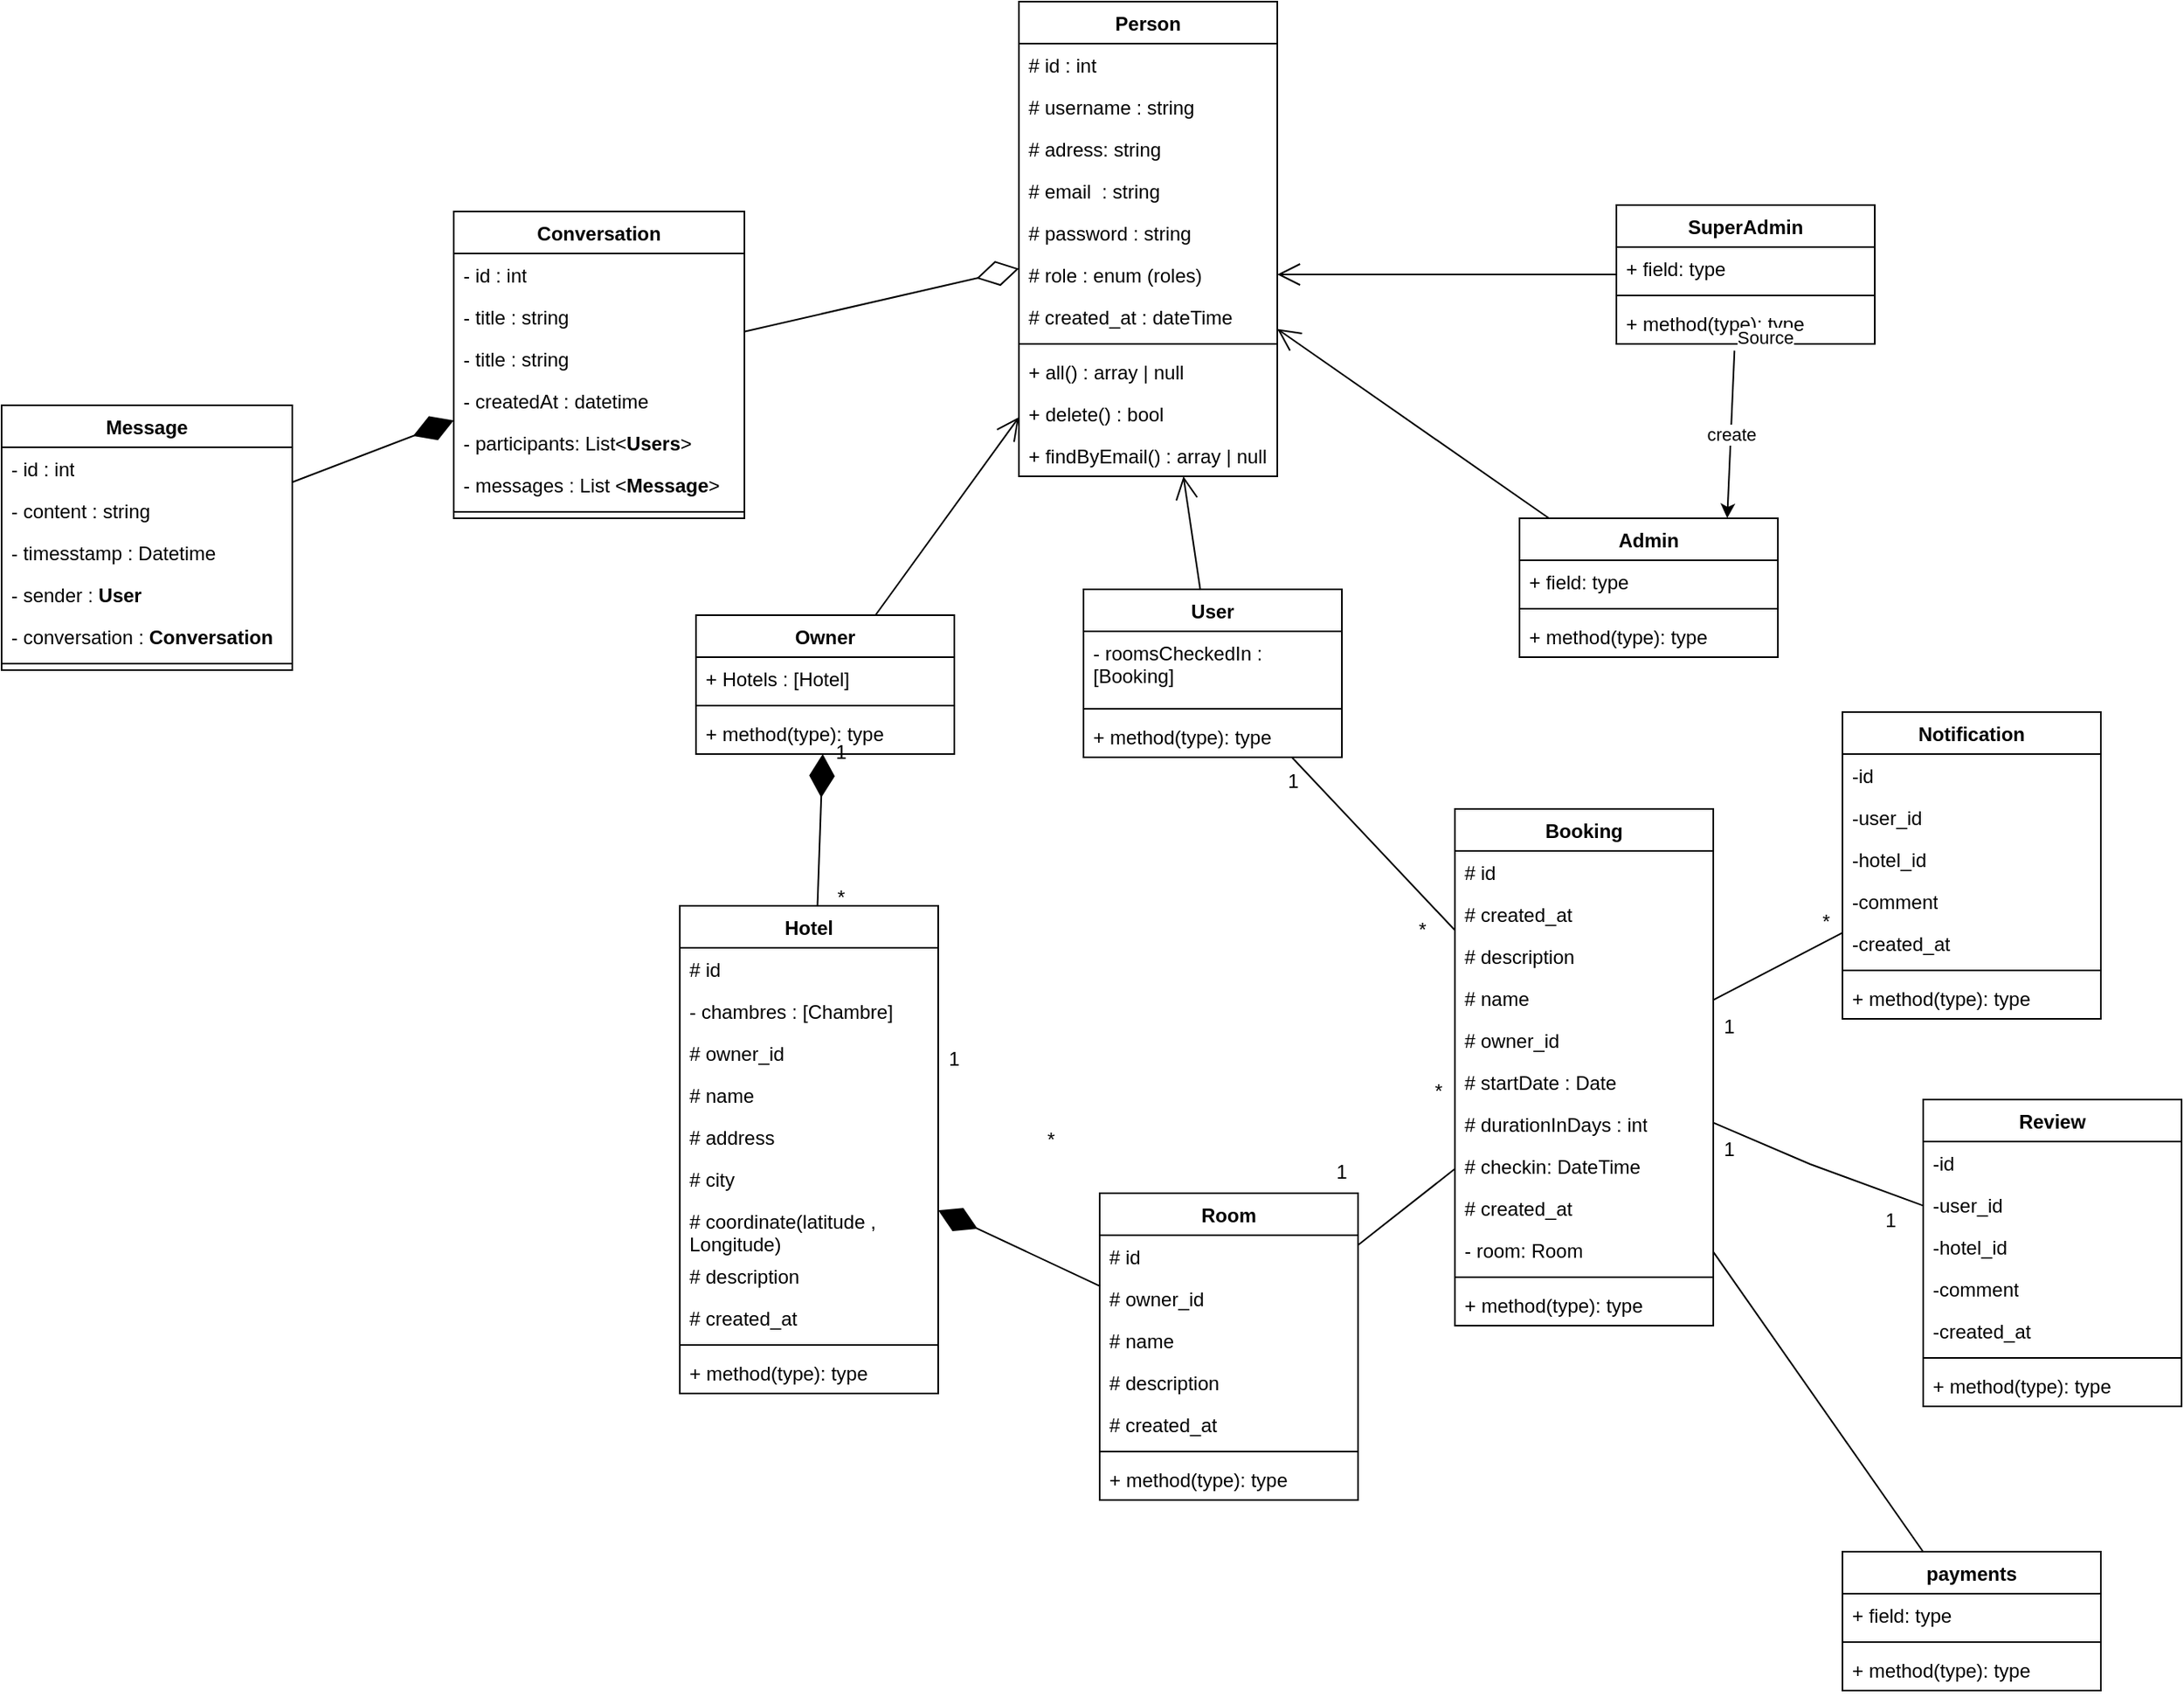 <mxfile version="26.0.14">
  <diagram name="Page-1" id="gl1ikZT-KIizGYTJ9AhV">
    <mxGraphModel dx="3569" dy="2014" grid="1" gridSize="10" guides="1" tooltips="1" connect="1" arrows="1" fold="1" page="1" pageScale="1" pageWidth="1100" pageHeight="850" math="0" shadow="0">
      <root>
        <mxCell id="0" />
        <mxCell id="1" parent="0" />
        <mxCell id="w4wLEy0SdP69c0IsTwgg-1" value="Hotel" style="swimlane;fontStyle=1;align=center;verticalAlign=top;childLayout=stackLayout;horizontal=1;startSize=26;horizontalStack=0;resizeParent=1;resizeParentMax=0;resizeLast=0;collapsible=1;marginBottom=0;whiteSpace=wrap;html=1;" parent="1" vertex="1">
          <mxGeometry x="160" y="120" width="160" height="302" as="geometry" />
        </mxCell>
        <mxCell id="FNUAw2JsjpDNP8y17gfx-34" value="# id&lt;div&gt;&lt;br&gt;&lt;/div&gt;" style="text;strokeColor=none;fillColor=none;align=left;verticalAlign=top;spacingLeft=4;spacingRight=4;overflow=hidden;rotatable=0;points=[[0,0.5],[1,0.5]];portConstraint=eastwest;whiteSpace=wrap;html=1;" parent="w4wLEy0SdP69c0IsTwgg-1" vertex="1">
          <mxGeometry y="26" width="160" height="26" as="geometry" />
        </mxCell>
        <mxCell id="FNUAw2JsjpDNP8y17gfx-62" value="&lt;div&gt;- chambres : [Chambre]&lt;/div&gt;" style="text;strokeColor=none;fillColor=none;align=left;verticalAlign=top;spacingLeft=4;spacingRight=4;overflow=hidden;rotatable=0;points=[[0,0.5],[1,0.5]];portConstraint=eastwest;whiteSpace=wrap;html=1;" parent="w4wLEy0SdP69c0IsTwgg-1" vertex="1">
          <mxGeometry y="52" width="160" height="26" as="geometry" />
        </mxCell>
        <mxCell id="FNUAw2JsjpDNP8y17gfx-35" value="# owner_id" style="text;strokeColor=none;fillColor=none;align=left;verticalAlign=top;spacingLeft=4;spacingRight=4;overflow=hidden;rotatable=0;points=[[0,0.5],[1,0.5]];portConstraint=eastwest;whiteSpace=wrap;html=1;" parent="w4wLEy0SdP69c0IsTwgg-1" vertex="1">
          <mxGeometry y="78" width="160" height="26" as="geometry" />
        </mxCell>
        <mxCell id="FNUAw2JsjpDNP8y17gfx-36" value="&lt;div&gt;# name&lt;/div&gt;" style="text;strokeColor=none;fillColor=none;align=left;verticalAlign=top;spacingLeft=4;spacingRight=4;overflow=hidden;rotatable=0;points=[[0,0.5],[1,0.5]];portConstraint=eastwest;whiteSpace=wrap;html=1;" parent="w4wLEy0SdP69c0IsTwgg-1" vertex="1">
          <mxGeometry y="104" width="160" height="26" as="geometry" />
        </mxCell>
        <mxCell id="FNUAw2JsjpDNP8y17gfx-39" value="# address" style="text;strokeColor=none;fillColor=none;align=left;verticalAlign=top;spacingLeft=4;spacingRight=4;overflow=hidden;rotatable=0;points=[[0,0.5],[1,0.5]];portConstraint=eastwest;whiteSpace=wrap;html=1;" parent="w4wLEy0SdP69c0IsTwgg-1" vertex="1">
          <mxGeometry y="130" width="160" height="26" as="geometry" />
        </mxCell>
        <mxCell id="FNUAw2JsjpDNP8y17gfx-38" value="# city" style="text;strokeColor=none;fillColor=none;align=left;verticalAlign=top;spacingLeft=4;spacingRight=4;overflow=hidden;rotatable=0;points=[[0,0.5],[1,0.5]];portConstraint=eastwest;whiteSpace=wrap;html=1;" parent="w4wLEy0SdP69c0IsTwgg-1" vertex="1">
          <mxGeometry y="156" width="160" height="26" as="geometry" />
        </mxCell>
        <mxCell id="FNUAw2JsjpDNP8y17gfx-42" value="# coordinate(latitude , Longitude)" style="text;strokeColor=none;fillColor=none;align=left;verticalAlign=top;spacingLeft=4;spacingRight=4;overflow=hidden;rotatable=0;points=[[0,0.5],[1,0.5]];portConstraint=eastwest;whiteSpace=wrap;html=1;" parent="w4wLEy0SdP69c0IsTwgg-1" vertex="1">
          <mxGeometry y="182" width="160" height="34" as="geometry" />
        </mxCell>
        <mxCell id="FNUAw2JsjpDNP8y17gfx-41" value="# description" style="text;strokeColor=none;fillColor=none;align=left;verticalAlign=top;spacingLeft=4;spacingRight=4;overflow=hidden;rotatable=0;points=[[0,0.5],[1,0.5]];portConstraint=eastwest;whiteSpace=wrap;html=1;" parent="w4wLEy0SdP69c0IsTwgg-1" vertex="1">
          <mxGeometry y="216" width="160" height="26" as="geometry" />
        </mxCell>
        <mxCell id="FNUAw2JsjpDNP8y17gfx-37" value="# created_at" style="text;strokeColor=none;fillColor=none;align=left;verticalAlign=top;spacingLeft=4;spacingRight=4;overflow=hidden;rotatable=0;points=[[0,0.5],[1,0.5]];portConstraint=eastwest;whiteSpace=wrap;html=1;" parent="w4wLEy0SdP69c0IsTwgg-1" vertex="1">
          <mxGeometry y="242" width="160" height="26" as="geometry" />
        </mxCell>
        <mxCell id="w4wLEy0SdP69c0IsTwgg-3" value="" style="line;strokeWidth=1;fillColor=none;align=left;verticalAlign=middle;spacingTop=-1;spacingLeft=3;spacingRight=3;rotatable=0;labelPosition=right;points=[];portConstraint=eastwest;strokeColor=inherit;" parent="w4wLEy0SdP69c0IsTwgg-1" vertex="1">
          <mxGeometry y="268" width="160" height="8" as="geometry" />
        </mxCell>
        <mxCell id="w4wLEy0SdP69c0IsTwgg-4" value="+ method(type): type" style="text;strokeColor=none;fillColor=none;align=left;verticalAlign=top;spacingLeft=4;spacingRight=4;overflow=hidden;rotatable=0;points=[[0,0.5],[1,0.5]];portConstraint=eastwest;whiteSpace=wrap;html=1;" parent="w4wLEy0SdP69c0IsTwgg-1" vertex="1">
          <mxGeometry y="276" width="160" height="26" as="geometry" />
        </mxCell>
        <mxCell id="w4wLEy0SdP69c0IsTwgg-5" value="Room" style="swimlane;fontStyle=1;align=center;verticalAlign=top;childLayout=stackLayout;horizontal=1;startSize=26;horizontalStack=0;resizeParent=1;resizeParentMax=0;resizeLast=0;collapsible=1;marginBottom=0;whiteSpace=wrap;html=1;" parent="1" vertex="1">
          <mxGeometry x="420" y="298" width="160" height="190" as="geometry" />
        </mxCell>
        <mxCell id="FNUAw2JsjpDNP8y17gfx-43" value="# id&lt;div&gt;&lt;br&gt;&lt;/div&gt;" style="text;strokeColor=none;fillColor=none;align=left;verticalAlign=top;spacingLeft=4;spacingRight=4;overflow=hidden;rotatable=0;points=[[0,0.5],[1,0.5]];portConstraint=eastwest;whiteSpace=wrap;html=1;" parent="w4wLEy0SdP69c0IsTwgg-5" vertex="1">
          <mxGeometry y="26" width="160" height="26" as="geometry" />
        </mxCell>
        <mxCell id="FNUAw2JsjpDNP8y17gfx-46" value="# owner_id" style="text;strokeColor=none;fillColor=none;align=left;verticalAlign=top;spacingLeft=4;spacingRight=4;overflow=hidden;rotatable=0;points=[[0,0.5],[1,0.5]];portConstraint=eastwest;whiteSpace=wrap;html=1;" parent="w4wLEy0SdP69c0IsTwgg-5" vertex="1">
          <mxGeometry y="52" width="160" height="26" as="geometry" />
        </mxCell>
        <mxCell id="FNUAw2JsjpDNP8y17gfx-45" value="&lt;div&gt;# name&lt;/div&gt;" style="text;strokeColor=none;fillColor=none;align=left;verticalAlign=top;spacingLeft=4;spacingRight=4;overflow=hidden;rotatable=0;points=[[0,0.5],[1,0.5]];portConstraint=eastwest;whiteSpace=wrap;html=1;" parent="w4wLEy0SdP69c0IsTwgg-5" vertex="1">
          <mxGeometry y="78" width="160" height="26" as="geometry" />
        </mxCell>
        <mxCell id="FNUAw2JsjpDNP8y17gfx-47" value="# description" style="text;strokeColor=none;fillColor=none;align=left;verticalAlign=top;spacingLeft=4;spacingRight=4;overflow=hidden;rotatable=0;points=[[0,0.5],[1,0.5]];portConstraint=eastwest;whiteSpace=wrap;html=1;" parent="w4wLEy0SdP69c0IsTwgg-5" vertex="1">
          <mxGeometry y="104" width="160" height="26" as="geometry" />
        </mxCell>
        <mxCell id="FNUAw2JsjpDNP8y17gfx-44" value="# created_at" style="text;strokeColor=none;fillColor=none;align=left;verticalAlign=top;spacingLeft=4;spacingRight=4;overflow=hidden;rotatable=0;points=[[0,0.5],[1,0.5]];portConstraint=eastwest;whiteSpace=wrap;html=1;" parent="w4wLEy0SdP69c0IsTwgg-5" vertex="1">
          <mxGeometry y="130" width="160" height="26" as="geometry" />
        </mxCell>
        <mxCell id="w4wLEy0SdP69c0IsTwgg-7" value="" style="line;strokeWidth=1;fillColor=none;align=left;verticalAlign=middle;spacingTop=-1;spacingLeft=3;spacingRight=3;rotatable=0;labelPosition=right;points=[];portConstraint=eastwest;strokeColor=inherit;" parent="w4wLEy0SdP69c0IsTwgg-5" vertex="1">
          <mxGeometry y="156" width="160" height="8" as="geometry" />
        </mxCell>
        <mxCell id="w4wLEy0SdP69c0IsTwgg-8" value="+ method(type): type" style="text;strokeColor=none;fillColor=none;align=left;verticalAlign=top;spacingLeft=4;spacingRight=4;overflow=hidden;rotatable=0;points=[[0,0.5],[1,0.5]];portConstraint=eastwest;whiteSpace=wrap;html=1;" parent="w4wLEy0SdP69c0IsTwgg-5" vertex="1">
          <mxGeometry y="164" width="160" height="26" as="geometry" />
        </mxCell>
        <mxCell id="w4wLEy0SdP69c0IsTwgg-13" value="Booking" style="swimlane;fontStyle=1;align=center;verticalAlign=top;childLayout=stackLayout;horizontal=1;startSize=26;horizontalStack=0;resizeParent=1;resizeParentMax=0;resizeLast=0;collapsible=1;marginBottom=0;whiteSpace=wrap;html=1;" parent="1" vertex="1">
          <mxGeometry x="640" y="60" width="160" height="320" as="geometry" />
        </mxCell>
        <mxCell id="FNUAw2JsjpDNP8y17gfx-52" value="# id&lt;div&gt;&lt;br&gt;&lt;/div&gt;" style="text;strokeColor=none;fillColor=none;align=left;verticalAlign=top;spacingLeft=4;spacingRight=4;overflow=hidden;rotatable=0;points=[[0,0.5],[1,0.5]];portConstraint=eastwest;whiteSpace=wrap;html=1;" parent="w4wLEy0SdP69c0IsTwgg-13" vertex="1">
          <mxGeometry y="26" width="160" height="26" as="geometry" />
        </mxCell>
        <mxCell id="FNUAw2JsjpDNP8y17gfx-56" value="# created_at" style="text;strokeColor=none;fillColor=none;align=left;verticalAlign=top;spacingLeft=4;spacingRight=4;overflow=hidden;rotatable=0;points=[[0,0.5],[1,0.5]];portConstraint=eastwest;whiteSpace=wrap;html=1;" parent="w4wLEy0SdP69c0IsTwgg-13" vertex="1">
          <mxGeometry y="52" width="160" height="26" as="geometry" />
        </mxCell>
        <mxCell id="FNUAw2JsjpDNP8y17gfx-55" value="# description" style="text;strokeColor=none;fillColor=none;align=left;verticalAlign=top;spacingLeft=4;spacingRight=4;overflow=hidden;rotatable=0;points=[[0,0.5],[1,0.5]];portConstraint=eastwest;whiteSpace=wrap;html=1;" parent="w4wLEy0SdP69c0IsTwgg-13" vertex="1">
          <mxGeometry y="78" width="160" height="26" as="geometry" />
        </mxCell>
        <mxCell id="FNUAw2JsjpDNP8y17gfx-54" value="&lt;div&gt;# name&lt;/div&gt;" style="text;strokeColor=none;fillColor=none;align=left;verticalAlign=top;spacingLeft=4;spacingRight=4;overflow=hidden;rotatable=0;points=[[0,0.5],[1,0.5]];portConstraint=eastwest;whiteSpace=wrap;html=1;" parent="w4wLEy0SdP69c0IsTwgg-13" vertex="1">
          <mxGeometry y="104" width="160" height="26" as="geometry" />
        </mxCell>
        <mxCell id="FNUAw2JsjpDNP8y17gfx-53" value="# owner_id" style="text;strokeColor=none;fillColor=none;align=left;verticalAlign=top;spacingLeft=4;spacingRight=4;overflow=hidden;rotatable=0;points=[[0,0.5],[1,0.5]];portConstraint=eastwest;whiteSpace=wrap;html=1;" parent="w4wLEy0SdP69c0IsTwgg-13" vertex="1">
          <mxGeometry y="130" width="160" height="26" as="geometry" />
        </mxCell>
        <mxCell id="vhpqvtMw8-lFK2rzGlR5-1" value="# startDate : Date" style="text;strokeColor=none;fillColor=none;align=left;verticalAlign=top;spacingLeft=4;spacingRight=4;overflow=hidden;rotatable=0;points=[[0,0.5],[1,0.5]];portConstraint=eastwest;whiteSpace=wrap;html=1;" parent="w4wLEy0SdP69c0IsTwgg-13" vertex="1">
          <mxGeometry y="156" width="160" height="26" as="geometry" />
        </mxCell>
        <mxCell id="vhpqvtMw8-lFK2rzGlR5-2" value="# durationInDays : int" style="text;strokeColor=none;fillColor=none;align=left;verticalAlign=top;spacingLeft=4;spacingRight=4;overflow=hidden;rotatable=0;points=[[0,0.5],[1,0.5]];portConstraint=eastwest;whiteSpace=wrap;html=1;" parent="w4wLEy0SdP69c0IsTwgg-13" vertex="1">
          <mxGeometry y="182" width="160" height="26" as="geometry" />
        </mxCell>
        <mxCell id="vhpqvtMw8-lFK2rzGlR5-4" value="# checkin: DateTime" style="text;strokeColor=none;fillColor=none;align=left;verticalAlign=top;spacingLeft=4;spacingRight=4;overflow=hidden;rotatable=0;points=[[0,0.5],[1,0.5]];portConstraint=eastwest;whiteSpace=wrap;html=1;" parent="w4wLEy0SdP69c0IsTwgg-13" vertex="1">
          <mxGeometry y="208" width="160" height="26" as="geometry" />
        </mxCell>
        <mxCell id="vhpqvtMw8-lFK2rzGlR5-6" value="# created_at" style="text;strokeColor=none;fillColor=none;align=left;verticalAlign=top;spacingLeft=4;spacingRight=4;overflow=hidden;rotatable=0;points=[[0,0.5],[1,0.5]];portConstraint=eastwest;whiteSpace=wrap;html=1;" parent="w4wLEy0SdP69c0IsTwgg-13" vertex="1">
          <mxGeometry y="234" width="160" height="26" as="geometry" />
        </mxCell>
        <mxCell id="vhpqvtMw8-lFK2rzGlR5-3" value="- room: Room" style="text;strokeColor=none;fillColor=none;align=left;verticalAlign=top;spacingLeft=4;spacingRight=4;overflow=hidden;rotatable=0;points=[[0,0.5],[1,0.5]];portConstraint=eastwest;whiteSpace=wrap;html=1;" parent="w4wLEy0SdP69c0IsTwgg-13" vertex="1">
          <mxGeometry y="260" width="160" height="26" as="geometry" />
        </mxCell>
        <mxCell id="w4wLEy0SdP69c0IsTwgg-15" value="" style="line;strokeWidth=1;fillColor=none;align=left;verticalAlign=middle;spacingTop=-1;spacingLeft=3;spacingRight=3;rotatable=0;labelPosition=right;points=[];portConstraint=eastwest;strokeColor=inherit;" parent="w4wLEy0SdP69c0IsTwgg-13" vertex="1">
          <mxGeometry y="286" width="160" height="8" as="geometry" />
        </mxCell>
        <mxCell id="w4wLEy0SdP69c0IsTwgg-16" value="+ method(type): type" style="text;strokeColor=none;fillColor=none;align=left;verticalAlign=top;spacingLeft=4;spacingRight=4;overflow=hidden;rotatable=0;points=[[0,0.5],[1,0.5]];portConstraint=eastwest;whiteSpace=wrap;html=1;" parent="w4wLEy0SdP69c0IsTwgg-13" vertex="1">
          <mxGeometry y="294" width="160" height="26" as="geometry" />
        </mxCell>
        <mxCell id="w4wLEy0SdP69c0IsTwgg-17" value="Person" style="swimlane;fontStyle=1;align=center;verticalAlign=top;childLayout=stackLayout;horizontal=1;startSize=26;horizontalStack=0;resizeParent=1;resizeParentMax=0;resizeLast=0;collapsible=1;marginBottom=0;whiteSpace=wrap;html=1;" parent="1" vertex="1">
          <mxGeometry x="370" y="-440" width="160" height="294" as="geometry" />
        </mxCell>
        <mxCell id="w4wLEy0SdP69c0IsTwgg-18" value="# id : int&amp;nbsp;&lt;div&gt;&lt;br&gt;&lt;/div&gt;" style="text;strokeColor=none;fillColor=none;align=left;verticalAlign=top;spacingLeft=4;spacingRight=4;overflow=hidden;rotatable=0;points=[[0,0.5],[1,0.5]];portConstraint=eastwest;whiteSpace=wrap;html=1;" parent="w4wLEy0SdP69c0IsTwgg-17" vertex="1">
          <mxGeometry y="26" width="160" height="26" as="geometry" />
        </mxCell>
        <mxCell id="FNUAw2JsjpDNP8y17gfx-23" value="# username : string" style="text;strokeColor=none;fillColor=none;align=left;verticalAlign=top;spacingLeft=4;spacingRight=4;overflow=hidden;rotatable=0;points=[[0,0.5],[1,0.5]];portConstraint=eastwest;whiteSpace=wrap;html=1;" parent="w4wLEy0SdP69c0IsTwgg-17" vertex="1">
          <mxGeometry y="52" width="160" height="26" as="geometry" />
        </mxCell>
        <mxCell id="vhpqvtMw8-lFK2rzGlR5-5" value="# adress: string" style="text;strokeColor=none;fillColor=none;align=left;verticalAlign=top;spacingLeft=4;spacingRight=4;overflow=hidden;rotatable=0;points=[[0,0.5],[1,0.5]];portConstraint=eastwest;whiteSpace=wrap;html=1;" parent="w4wLEy0SdP69c0IsTwgg-17" vertex="1">
          <mxGeometry y="78" width="160" height="26" as="geometry" />
        </mxCell>
        <mxCell id="FNUAw2JsjpDNP8y17gfx-24" value="&lt;div&gt;# email&amp;nbsp; : string&lt;/div&gt;" style="text;strokeColor=none;fillColor=none;align=left;verticalAlign=top;spacingLeft=4;spacingRight=4;overflow=hidden;rotatable=0;points=[[0,0.5],[1,0.5]];portConstraint=eastwest;whiteSpace=wrap;html=1;" parent="w4wLEy0SdP69c0IsTwgg-17" vertex="1">
          <mxGeometry y="104" width="160" height="26" as="geometry" />
        </mxCell>
        <mxCell id="FNUAw2JsjpDNP8y17gfx-26" value="# password : string" style="text;strokeColor=none;fillColor=none;align=left;verticalAlign=top;spacingLeft=4;spacingRight=4;overflow=hidden;rotatable=0;points=[[0,0.5],[1,0.5]];portConstraint=eastwest;whiteSpace=wrap;html=1;" parent="w4wLEy0SdP69c0IsTwgg-17" vertex="1">
          <mxGeometry y="130" width="160" height="26" as="geometry" />
        </mxCell>
        <mxCell id="FNUAw2JsjpDNP8y17gfx-25" value="# role : enum (roles)" style="text;strokeColor=none;fillColor=none;align=left;verticalAlign=top;spacingLeft=4;spacingRight=4;overflow=hidden;rotatable=0;points=[[0,0.5],[1,0.5]];portConstraint=eastwest;whiteSpace=wrap;html=1;" parent="w4wLEy0SdP69c0IsTwgg-17" vertex="1">
          <mxGeometry y="156" width="160" height="26" as="geometry" />
        </mxCell>
        <mxCell id="FNUAw2JsjpDNP8y17gfx-22" value="# created_at : dateTime" style="text;strokeColor=none;fillColor=none;align=left;verticalAlign=top;spacingLeft=4;spacingRight=4;overflow=hidden;rotatable=0;points=[[0,0.5],[1,0.5]];portConstraint=eastwest;whiteSpace=wrap;html=1;" parent="w4wLEy0SdP69c0IsTwgg-17" vertex="1">
          <mxGeometry y="182" width="160" height="26" as="geometry" />
        </mxCell>
        <mxCell id="w4wLEy0SdP69c0IsTwgg-19" value="" style="line;strokeWidth=1;fillColor=none;align=left;verticalAlign=middle;spacingTop=-1;spacingLeft=3;spacingRight=3;rotatable=0;labelPosition=right;points=[];portConstraint=eastwest;strokeColor=inherit;" parent="w4wLEy0SdP69c0IsTwgg-17" vertex="1">
          <mxGeometry y="208" width="160" height="8" as="geometry" />
        </mxCell>
        <mxCell id="w4wLEy0SdP69c0IsTwgg-20" value="+ all() : array | null" style="text;strokeColor=none;fillColor=none;align=left;verticalAlign=top;spacingLeft=4;spacingRight=4;overflow=hidden;rotatable=0;points=[[0,0.5],[1,0.5]];portConstraint=eastwest;whiteSpace=wrap;html=1;" parent="w4wLEy0SdP69c0IsTwgg-17" vertex="1">
          <mxGeometry y="216" width="160" height="26" as="geometry" />
        </mxCell>
        <mxCell id="FNUAw2JsjpDNP8y17gfx-27" value="+ delete() : bool" style="text;strokeColor=none;fillColor=none;align=left;verticalAlign=top;spacingLeft=4;spacingRight=4;overflow=hidden;rotatable=0;points=[[0,0.5],[1,0.5]];portConstraint=eastwest;whiteSpace=wrap;html=1;" parent="w4wLEy0SdP69c0IsTwgg-17" vertex="1">
          <mxGeometry y="242" width="160" height="26" as="geometry" />
        </mxCell>
        <mxCell id="FNUAw2JsjpDNP8y17gfx-28" value="+ findByEmail() : array | null" style="text;strokeColor=none;fillColor=none;align=left;verticalAlign=top;spacingLeft=4;spacingRight=4;overflow=hidden;rotatable=0;points=[[0,0.5],[1,0.5]];portConstraint=eastwest;whiteSpace=wrap;html=1;" parent="w4wLEy0SdP69c0IsTwgg-17" vertex="1">
          <mxGeometry y="268" width="160" height="26" as="geometry" />
        </mxCell>
        <mxCell id="w4wLEy0SdP69c0IsTwgg-21" value="Owner" style="swimlane;fontStyle=1;align=center;verticalAlign=top;childLayout=stackLayout;horizontal=1;startSize=26;horizontalStack=0;resizeParent=1;resizeParentMax=0;resizeLast=0;collapsible=1;marginBottom=0;whiteSpace=wrap;html=1;" parent="1" vertex="1">
          <mxGeometry x="170" y="-60" width="160" height="86" as="geometry" />
        </mxCell>
        <mxCell id="w4wLEy0SdP69c0IsTwgg-22" value="+ Hotels : [Hotel]" style="text;strokeColor=none;fillColor=none;align=left;verticalAlign=top;spacingLeft=4;spacingRight=4;overflow=hidden;rotatable=0;points=[[0,0.5],[1,0.5]];portConstraint=eastwest;whiteSpace=wrap;html=1;" parent="w4wLEy0SdP69c0IsTwgg-21" vertex="1">
          <mxGeometry y="26" width="160" height="26" as="geometry" />
        </mxCell>
        <mxCell id="w4wLEy0SdP69c0IsTwgg-23" value="" style="line;strokeWidth=1;fillColor=none;align=left;verticalAlign=middle;spacingTop=-1;spacingLeft=3;spacingRight=3;rotatable=0;labelPosition=right;points=[];portConstraint=eastwest;strokeColor=inherit;" parent="w4wLEy0SdP69c0IsTwgg-21" vertex="1">
          <mxGeometry y="52" width="160" height="8" as="geometry" />
        </mxCell>
        <mxCell id="w4wLEy0SdP69c0IsTwgg-24" value="+ method(type): type" style="text;strokeColor=none;fillColor=none;align=left;verticalAlign=top;spacingLeft=4;spacingRight=4;overflow=hidden;rotatable=0;points=[[0,0.5],[1,0.5]];portConstraint=eastwest;whiteSpace=wrap;html=1;" parent="w4wLEy0SdP69c0IsTwgg-21" vertex="1">
          <mxGeometry y="60" width="160" height="26" as="geometry" />
        </mxCell>
        <mxCell id="w4wLEy0SdP69c0IsTwgg-25" value="Admin&lt;span style=&quot;color: rgba(0, 0, 0, 0); font-family: monospace; font-size: 0px; font-weight: 400; text-align: start; text-wrap-mode: nowrap;&quot;&gt;%3CmxGraphModel%3E%3Croot%3E%3CmxCell%20id%3D%220%22%2F%3E%3CmxCell%20id%3D%221%22%20parent%3D%220%22%2F%3E%3CmxCell%20id%3D%222%22%20value%3D%22Hotel%22%20style%3D%22swimlane%3BfontStyle%3D1%3Balign%3Dcenter%3BverticalAlign%3Dtop%3BchildLayout%3DstackLayout%3Bhorizontal%3D1%3BstartSize%3D26%3BhorizontalStack%3D0%3BresizeParent%3D1%3BresizeParentMax%3D0%3BresizeLast%3D0%3Bcollapsible%3D1%3BmarginBottom%3D0%3BwhiteSpace%3Dwrap%3Bhtml%3D1%3B%22%20vertex%3D%221%22%20parent%3D%221%22%3E%3CmxGeometry%20x%3D%22370%22%20y%3D%22190%22%20width%3D%22160%22%20height%3D%2286%22%20as%3D%22geometry%22%2F%3E%3C%2FmxCell%3E%3CmxCell%20id%3D%223%22%20value%3D%22%2B%20field%3A%20type%22%20style%3D%22text%3BstrokeColor%3Dnone%3BfillColor%3Dnone%3Balign%3Dleft%3BverticalAlign%3Dtop%3BspacingLeft%3D4%3BspacingRight%3D4%3Boverflow%3Dhidden%3Brotatable%3D0%3Bpoints%3D%5B%5B0%2C0.5%5D%2C%5B1%2C0.5%5D%5D%3BportConstraint%3Deastwest%3BwhiteSpace%3Dwrap%3Bhtml%3D1%3B%22%20vertex%3D%221%22%20parent%3D%222%22%3E%3CmxGeometry%20y%3D%2226%22%20width%3D%22160%22%20height%3D%2226%22%20as%3D%22geometry%22%2F%3E%3C%2FmxCell%3E%3CmxCell%20id%3D%224%22%20value%3D%22%22%20style%3D%22line%3BstrokeWidth%3D1%3BfillColor%3Dnone%3Balign%3Dleft%3BverticalAlign%3Dmiddle%3BspacingTop%3D-1%3BspacingLeft%3D3%3BspacingRight%3D3%3Brotatable%3D0%3BlabelPosition%3Dright%3Bpoints%3D%5B%5D%3BportConstraint%3Deastwest%3BstrokeColor%3Dinherit%3B%22%20vertex%3D%221%22%20parent%3D%222%22%3E%3CmxGeometry%20y%3D%2252%22%20width%3D%22160%22%20height%3D%228%22%20as%3D%22geometry%22%2F%3E%3C%2FmxCell%3E%3CmxCell%20id%3D%225%22%20value%3D%22%2B%20method(type)%3A%20type%22%20style%3D%22text%3BstrokeColor%3Dnone%3BfillColor%3Dnone%3Balign%3Dleft%3BverticalAlign%3Dtop%3BspacingLeft%3D4%3BspacingRight%3D4%3Boverflow%3Dhidden%3Brotatable%3D0%3Bpoints%3D%5B%5B0%2C0.5%5D%2C%5B1%2C0.5%5D%5D%3BportConstraint%3Deastwest%3BwhiteSpace%3Dwrap%3Bhtml%3D1%3B%22%20vertex%3D%221%22%20parent%3D%222%22%3E%3CmxGeometry%20y%3D%2260%22%20width%3D%22160%22%20height%3D%2226%22%20as%3D%22geometry%22%2F%3E%3C%2FmxCell%3E%3C%2Froot%3E%3C%2FmxGraphModel%3E&lt;/span&gt;" style="swimlane;fontStyle=1;align=center;verticalAlign=top;childLayout=stackLayout;horizontal=1;startSize=26;horizontalStack=0;resizeParent=1;resizeParentMax=0;resizeLast=0;collapsible=1;marginBottom=0;whiteSpace=wrap;html=1;" parent="1" vertex="1">
          <mxGeometry x="680" y="-120" width="160" height="86" as="geometry" />
        </mxCell>
        <mxCell id="w4wLEy0SdP69c0IsTwgg-26" value="+ field: type" style="text;strokeColor=none;fillColor=none;align=left;verticalAlign=top;spacingLeft=4;spacingRight=4;overflow=hidden;rotatable=0;points=[[0,0.5],[1,0.5]];portConstraint=eastwest;whiteSpace=wrap;html=1;" parent="w4wLEy0SdP69c0IsTwgg-25" vertex="1">
          <mxGeometry y="26" width="160" height="26" as="geometry" />
        </mxCell>
        <mxCell id="w4wLEy0SdP69c0IsTwgg-27" value="" style="line;strokeWidth=1;fillColor=none;align=left;verticalAlign=middle;spacingTop=-1;spacingLeft=3;spacingRight=3;rotatable=0;labelPosition=right;points=[];portConstraint=eastwest;strokeColor=inherit;" parent="w4wLEy0SdP69c0IsTwgg-25" vertex="1">
          <mxGeometry y="52" width="160" height="8" as="geometry" />
        </mxCell>
        <mxCell id="w4wLEy0SdP69c0IsTwgg-28" value="+ method(type): type" style="text;strokeColor=none;fillColor=none;align=left;verticalAlign=top;spacingLeft=4;spacingRight=4;overflow=hidden;rotatable=0;points=[[0,0.5],[1,0.5]];portConstraint=eastwest;whiteSpace=wrap;html=1;" parent="w4wLEy0SdP69c0IsTwgg-25" vertex="1">
          <mxGeometry y="60" width="160" height="26" as="geometry" />
        </mxCell>
        <mxCell id="w4wLEy0SdP69c0IsTwgg-29" value="User" style="swimlane;fontStyle=1;align=center;verticalAlign=top;childLayout=stackLayout;horizontal=1;startSize=26;horizontalStack=0;resizeParent=1;resizeParentMax=0;resizeLast=0;collapsible=1;marginBottom=0;whiteSpace=wrap;html=1;" parent="1" vertex="1">
          <mxGeometry x="410" y="-76" width="160" height="104" as="geometry" />
        </mxCell>
        <mxCell id="w4wLEy0SdP69c0IsTwgg-30" value="- roomsCheckedIn : [Booking]" style="text;strokeColor=none;fillColor=none;align=left;verticalAlign=top;spacingLeft=4;spacingRight=4;overflow=hidden;rotatable=0;points=[[0,0.5],[1,0.5]];portConstraint=eastwest;whiteSpace=wrap;html=1;" parent="w4wLEy0SdP69c0IsTwgg-29" vertex="1">
          <mxGeometry y="26" width="160" height="44" as="geometry" />
        </mxCell>
        <mxCell id="w4wLEy0SdP69c0IsTwgg-31" value="" style="line;strokeWidth=1;fillColor=none;align=left;verticalAlign=middle;spacingTop=-1;spacingLeft=3;spacingRight=3;rotatable=0;labelPosition=right;points=[];portConstraint=eastwest;strokeColor=inherit;" parent="w4wLEy0SdP69c0IsTwgg-29" vertex="1">
          <mxGeometry y="70" width="160" height="8" as="geometry" />
        </mxCell>
        <mxCell id="w4wLEy0SdP69c0IsTwgg-32" value="+ method(type): type" style="text;strokeColor=none;fillColor=none;align=left;verticalAlign=top;spacingLeft=4;spacingRight=4;overflow=hidden;rotatable=0;points=[[0,0.5],[1,0.5]];portConstraint=eastwest;whiteSpace=wrap;html=1;" parent="w4wLEy0SdP69c0IsTwgg-29" vertex="1">
          <mxGeometry y="78" width="160" height="26" as="geometry" />
        </mxCell>
        <mxCell id="w4wLEy0SdP69c0IsTwgg-33" value="" style="endArrow=open;endFill=1;endSize=12;html=1;rounded=0;" parent="1" source="w4wLEy0SdP69c0IsTwgg-21" target="w4wLEy0SdP69c0IsTwgg-17" edge="1">
          <mxGeometry width="160" relative="1" as="geometry">
            <mxPoint x="330" y="-40" as="sourcePoint" />
            <mxPoint x="490" y="-40" as="targetPoint" />
          </mxGeometry>
        </mxCell>
        <mxCell id="w4wLEy0SdP69c0IsTwgg-34" value="" style="endArrow=open;endFill=1;endSize=12;html=1;rounded=0;" parent="1" source="w4wLEy0SdP69c0IsTwgg-25" target="w4wLEy0SdP69c0IsTwgg-17" edge="1">
          <mxGeometry width="160" relative="1" as="geometry">
            <mxPoint x="302" y="-70" as="sourcePoint" />
            <mxPoint x="438" y="-184" as="targetPoint" />
            <Array as="points" />
          </mxGeometry>
        </mxCell>
        <mxCell id="w4wLEy0SdP69c0IsTwgg-35" value="" style="endArrow=open;endFill=1;endSize=12;html=1;rounded=0;" parent="1" source="w4wLEy0SdP69c0IsTwgg-29" target="w4wLEy0SdP69c0IsTwgg-17" edge="1">
          <mxGeometry width="160" relative="1" as="geometry">
            <mxPoint x="312" y="-60" as="sourcePoint" />
            <mxPoint x="448" y="-174" as="targetPoint" />
          </mxGeometry>
        </mxCell>
        <mxCell id="w4wLEy0SdP69c0IsTwgg-36" value="" style="endArrow=diamondThin;endFill=1;endSize=24;html=1;rounded=0;" parent="1" source="w4wLEy0SdP69c0IsTwgg-5" target="w4wLEy0SdP69c0IsTwgg-1" edge="1">
          <mxGeometry width="160" relative="1" as="geometry">
            <mxPoint x="330" y="290" as="sourcePoint" />
            <mxPoint x="490" y="290" as="targetPoint" />
          </mxGeometry>
        </mxCell>
        <mxCell id="w4wLEy0SdP69c0IsTwgg-38" value="" style="endArrow=diamondThin;endFill=1;endSize=24;html=1;rounded=0;" parent="1" source="w4wLEy0SdP69c0IsTwgg-1" target="w4wLEy0SdP69c0IsTwgg-21" edge="1">
          <mxGeometry width="160" relative="1" as="geometry">
            <mxPoint x="396" y="290" as="sourcePoint" />
            <mxPoint x="304" y="216" as="targetPoint" />
          </mxGeometry>
        </mxCell>
        <mxCell id="w4wLEy0SdP69c0IsTwgg-39" value="" style="endArrow=none;html=1;rounded=0;" parent="1" source="w4wLEy0SdP69c0IsTwgg-13" target="w4wLEy0SdP69c0IsTwgg-29" edge="1">
          <mxGeometry width="50" height="50" relative="1" as="geometry">
            <mxPoint x="410" y="140" as="sourcePoint" />
            <mxPoint x="460" y="90" as="targetPoint" />
          </mxGeometry>
        </mxCell>
        <mxCell id="w4wLEy0SdP69c0IsTwgg-40" value="" style="endArrow=none;html=1;rounded=0;" parent="1" source="w4wLEy0SdP69c0IsTwgg-13" target="w4wLEy0SdP69c0IsTwgg-5" edge="1">
          <mxGeometry width="50" height="50" relative="1" as="geometry">
            <mxPoint x="593" y="110" as="sourcePoint" />
            <mxPoint x="577" y="16" as="targetPoint" />
          </mxGeometry>
        </mxCell>
        <mxCell id="FNUAw2JsjpDNP8y17gfx-1" value="Review" style="swimlane;fontStyle=1;align=center;verticalAlign=top;childLayout=stackLayout;horizontal=1;startSize=26;horizontalStack=0;resizeParent=1;resizeParentMax=0;resizeLast=0;collapsible=1;marginBottom=0;whiteSpace=wrap;html=1;" parent="1" vertex="1">
          <mxGeometry x="930" y="240" width="160" height="190" as="geometry" />
        </mxCell>
        <mxCell id="FNUAw2JsjpDNP8y17gfx-2" value="-id" style="text;strokeColor=none;fillColor=none;align=left;verticalAlign=top;spacingLeft=4;spacingRight=4;overflow=hidden;rotatable=0;points=[[0,0.5],[1,0.5]];portConstraint=eastwest;whiteSpace=wrap;html=1;" parent="FNUAw2JsjpDNP8y17gfx-1" vertex="1">
          <mxGeometry y="26" width="160" height="26" as="geometry" />
        </mxCell>
        <mxCell id="FNUAw2JsjpDNP8y17gfx-48" value="-user_id" style="text;strokeColor=none;fillColor=none;align=left;verticalAlign=top;spacingLeft=4;spacingRight=4;overflow=hidden;rotatable=0;points=[[0,0.5],[1,0.5]];portConstraint=eastwest;whiteSpace=wrap;html=1;" parent="FNUAw2JsjpDNP8y17gfx-1" vertex="1">
          <mxGeometry y="52" width="160" height="26" as="geometry" />
        </mxCell>
        <mxCell id="FNUAw2JsjpDNP8y17gfx-49" value="-hotel_id" style="text;strokeColor=none;fillColor=none;align=left;verticalAlign=top;spacingLeft=4;spacingRight=4;overflow=hidden;rotatable=0;points=[[0,0.5],[1,0.5]];portConstraint=eastwest;whiteSpace=wrap;html=1;" parent="FNUAw2JsjpDNP8y17gfx-1" vertex="1">
          <mxGeometry y="78" width="160" height="26" as="geometry" />
        </mxCell>
        <mxCell id="FNUAw2JsjpDNP8y17gfx-50" value="-comment" style="text;strokeColor=none;fillColor=none;align=left;verticalAlign=top;spacingLeft=4;spacingRight=4;overflow=hidden;rotatable=0;points=[[0,0.5],[1,0.5]];portConstraint=eastwest;whiteSpace=wrap;html=1;" parent="FNUAw2JsjpDNP8y17gfx-1" vertex="1">
          <mxGeometry y="104" width="160" height="26" as="geometry" />
        </mxCell>
        <mxCell id="FNUAw2JsjpDNP8y17gfx-51" value="-created_at" style="text;strokeColor=none;fillColor=none;align=left;verticalAlign=top;spacingLeft=4;spacingRight=4;overflow=hidden;rotatable=0;points=[[0,0.5],[1,0.5]];portConstraint=eastwest;whiteSpace=wrap;html=1;" parent="FNUAw2JsjpDNP8y17gfx-1" vertex="1">
          <mxGeometry y="130" width="160" height="26" as="geometry" />
        </mxCell>
        <mxCell id="FNUAw2JsjpDNP8y17gfx-3" value="" style="line;strokeWidth=1;fillColor=none;align=left;verticalAlign=middle;spacingTop=-1;spacingLeft=3;spacingRight=3;rotatable=0;labelPosition=right;points=[];portConstraint=eastwest;strokeColor=inherit;" parent="FNUAw2JsjpDNP8y17gfx-1" vertex="1">
          <mxGeometry y="156" width="160" height="8" as="geometry" />
        </mxCell>
        <mxCell id="FNUAw2JsjpDNP8y17gfx-4" value="+ method(type): type" style="text;strokeColor=none;fillColor=none;align=left;verticalAlign=top;spacingLeft=4;spacingRight=4;overflow=hidden;rotatable=0;points=[[0,0.5],[1,0.5]];portConstraint=eastwest;whiteSpace=wrap;html=1;" parent="FNUAw2JsjpDNP8y17gfx-1" vertex="1">
          <mxGeometry y="164" width="160" height="26" as="geometry" />
        </mxCell>
        <mxCell id="FNUAw2JsjpDNP8y17gfx-5" value="payments" style="swimlane;fontStyle=1;align=center;verticalAlign=top;childLayout=stackLayout;horizontal=1;startSize=26;horizontalStack=0;resizeParent=1;resizeParentMax=0;resizeLast=0;collapsible=1;marginBottom=0;whiteSpace=wrap;html=1;" parent="1" vertex="1">
          <mxGeometry x="880" y="520" width="160" height="86" as="geometry" />
        </mxCell>
        <mxCell id="FNUAw2JsjpDNP8y17gfx-6" value="+ field: type" style="text;strokeColor=none;fillColor=none;align=left;verticalAlign=top;spacingLeft=4;spacingRight=4;overflow=hidden;rotatable=0;points=[[0,0.5],[1,0.5]];portConstraint=eastwest;whiteSpace=wrap;html=1;" parent="FNUAw2JsjpDNP8y17gfx-5" vertex="1">
          <mxGeometry y="26" width="160" height="26" as="geometry" />
        </mxCell>
        <mxCell id="FNUAw2JsjpDNP8y17gfx-7" value="" style="line;strokeWidth=1;fillColor=none;align=left;verticalAlign=middle;spacingTop=-1;spacingLeft=3;spacingRight=3;rotatable=0;labelPosition=right;points=[];portConstraint=eastwest;strokeColor=inherit;" parent="FNUAw2JsjpDNP8y17gfx-5" vertex="1">
          <mxGeometry y="52" width="160" height="8" as="geometry" />
        </mxCell>
        <mxCell id="FNUAw2JsjpDNP8y17gfx-8" value="+ method(type): type" style="text;strokeColor=none;fillColor=none;align=left;verticalAlign=top;spacingLeft=4;spacingRight=4;overflow=hidden;rotatable=0;points=[[0,0.5],[1,0.5]];portConstraint=eastwest;whiteSpace=wrap;html=1;" parent="FNUAw2JsjpDNP8y17gfx-5" vertex="1">
          <mxGeometry y="60" width="160" height="26" as="geometry" />
        </mxCell>
        <mxCell id="FNUAw2JsjpDNP8y17gfx-9" value="*" style="text;html=1;align=center;verticalAlign=middle;whiteSpace=wrap;rounded=0;" parent="1" vertex="1">
          <mxGeometry x="590" y="120" width="60" height="30" as="geometry" />
        </mxCell>
        <mxCell id="FNUAw2JsjpDNP8y17gfx-10" value="1" style="text;html=1;align=center;verticalAlign=middle;whiteSpace=wrap;rounded=0;" parent="1" vertex="1">
          <mxGeometry x="510" y="28" width="60" height="30" as="geometry" />
        </mxCell>
        <mxCell id="FNUAw2JsjpDNP8y17gfx-11" value="*" style="text;html=1;align=center;verticalAlign=middle;whiteSpace=wrap;rounded=0;" parent="1" vertex="1">
          <mxGeometry x="600" y="220" width="60" height="30" as="geometry" />
        </mxCell>
        <mxCell id="FNUAw2JsjpDNP8y17gfx-12" value="1" style="text;html=1;align=center;verticalAlign=middle;whiteSpace=wrap;rounded=0;" parent="1" vertex="1">
          <mxGeometry x="540" y="270" width="60" height="30" as="geometry" />
        </mxCell>
        <mxCell id="FNUAw2JsjpDNP8y17gfx-13" value="1" style="text;html=1;align=center;verticalAlign=middle;whiteSpace=wrap;rounded=0;" parent="1" vertex="1">
          <mxGeometry x="300" y="200" width="60" height="30" as="geometry" />
        </mxCell>
        <mxCell id="FNUAw2JsjpDNP8y17gfx-14" value="*" style="text;html=1;align=center;verticalAlign=middle;whiteSpace=wrap;rounded=0;" parent="1" vertex="1">
          <mxGeometry x="360" y="250" width="60" height="30" as="geometry" />
        </mxCell>
        <mxCell id="FNUAw2JsjpDNP8y17gfx-15" value="1" style="text;html=1;align=center;verticalAlign=middle;whiteSpace=wrap;rounded=0;" parent="1" vertex="1">
          <mxGeometry x="230" y="10" width="60" height="30" as="geometry" />
        </mxCell>
        <mxCell id="FNUAw2JsjpDNP8y17gfx-16" value="*" style="text;html=1;align=center;verticalAlign=middle;whiteSpace=wrap;rounded=0;" parent="1" vertex="1">
          <mxGeometry x="230" y="100" width="60" height="30" as="geometry" />
        </mxCell>
        <mxCell id="FNUAw2JsjpDNP8y17gfx-29" value="SuperAdmin" style="swimlane;fontStyle=1;align=center;verticalAlign=top;childLayout=stackLayout;horizontal=1;startSize=26;horizontalStack=0;resizeParent=1;resizeParentMax=0;resizeLast=0;collapsible=1;marginBottom=0;whiteSpace=wrap;html=1;" parent="1" vertex="1">
          <mxGeometry x="740" y="-314" width="160" height="86" as="geometry" />
        </mxCell>
        <mxCell id="FNUAw2JsjpDNP8y17gfx-30" value="+ field: type" style="text;strokeColor=none;fillColor=none;align=left;verticalAlign=top;spacingLeft=4;spacingRight=4;overflow=hidden;rotatable=0;points=[[0,0.5],[1,0.5]];portConstraint=eastwest;whiteSpace=wrap;html=1;" parent="FNUAw2JsjpDNP8y17gfx-29" vertex="1">
          <mxGeometry y="26" width="160" height="26" as="geometry" />
        </mxCell>
        <mxCell id="FNUAw2JsjpDNP8y17gfx-31" value="" style="line;strokeWidth=1;fillColor=none;align=left;verticalAlign=middle;spacingTop=-1;spacingLeft=3;spacingRight=3;rotatable=0;labelPosition=right;points=[];portConstraint=eastwest;strokeColor=inherit;" parent="FNUAw2JsjpDNP8y17gfx-29" vertex="1">
          <mxGeometry y="52" width="160" height="8" as="geometry" />
        </mxCell>
        <mxCell id="FNUAw2JsjpDNP8y17gfx-32" value="+ method(type): type" style="text;strokeColor=none;fillColor=none;align=left;verticalAlign=top;spacingLeft=4;spacingRight=4;overflow=hidden;rotatable=0;points=[[0,0.5],[1,0.5]];portConstraint=eastwest;whiteSpace=wrap;html=1;" parent="FNUAw2JsjpDNP8y17gfx-29" vertex="1">
          <mxGeometry y="60" width="160" height="26" as="geometry" />
        </mxCell>
        <mxCell id="FNUAw2JsjpDNP8y17gfx-33" value="" style="endArrow=open;endFill=1;endSize=12;html=1;rounded=0;entryX=1;entryY=0.5;entryDx=0;entryDy=0;" parent="1" source="FNUAw2JsjpDNP8y17gfx-29" target="FNUAw2JsjpDNP8y17gfx-25" edge="1">
          <mxGeometry width="160" relative="1" as="geometry">
            <mxPoint x="754" y="-70" as="sourcePoint" />
            <mxPoint x="540" y="-235" as="targetPoint" />
            <Array as="points" />
          </mxGeometry>
        </mxCell>
        <mxCell id="FNUAw2JsjpDNP8y17gfx-58" value="" style="endArrow=classic;html=1;rounded=0;exitX=0.457;exitY=1.161;exitDx=0;exitDy=0;exitPerimeter=0;entryX=0.804;entryY=-0.001;entryDx=0;entryDy=0;entryPerimeter=0;" parent="1" source="FNUAw2JsjpDNP8y17gfx-32" target="w4wLEy0SdP69c0IsTwgg-25" edge="1">
          <mxGeometry relative="1" as="geometry">
            <mxPoint x="700" y="-180" as="sourcePoint" />
            <mxPoint x="860" y="-180" as="targetPoint" />
          </mxGeometry>
        </mxCell>
        <mxCell id="FNUAw2JsjpDNP8y17gfx-59" value="create" style="edgeLabel;resizable=0;html=1;;align=center;verticalAlign=middle;" parent="FNUAw2JsjpDNP8y17gfx-58" connectable="0" vertex="1">
          <mxGeometry relative="1" as="geometry" />
        </mxCell>
        <mxCell id="FNUAw2JsjpDNP8y17gfx-60" value="Source" style="edgeLabel;resizable=0;html=1;;align=left;verticalAlign=bottom;" parent="FNUAw2JsjpDNP8y17gfx-58" connectable="0" vertex="1">
          <mxGeometry x="-1" relative="1" as="geometry" />
        </mxCell>
        <mxCell id="vhpqvtMw8-lFK2rzGlR5-8" value="Notification" style="swimlane;fontStyle=1;align=center;verticalAlign=top;childLayout=stackLayout;horizontal=1;startSize=26;horizontalStack=0;resizeParent=1;resizeParentMax=0;resizeLast=0;collapsible=1;marginBottom=0;whiteSpace=wrap;html=1;" parent="1" vertex="1">
          <mxGeometry x="880" width="160" height="190" as="geometry" />
        </mxCell>
        <mxCell id="vhpqvtMw8-lFK2rzGlR5-9" value="-id" style="text;strokeColor=none;fillColor=none;align=left;verticalAlign=top;spacingLeft=4;spacingRight=4;overflow=hidden;rotatable=0;points=[[0,0.5],[1,0.5]];portConstraint=eastwest;whiteSpace=wrap;html=1;" parent="vhpqvtMw8-lFK2rzGlR5-8" vertex="1">
          <mxGeometry y="26" width="160" height="26" as="geometry" />
        </mxCell>
        <mxCell id="vhpqvtMw8-lFK2rzGlR5-10" value="-user_id" style="text;strokeColor=none;fillColor=none;align=left;verticalAlign=top;spacingLeft=4;spacingRight=4;overflow=hidden;rotatable=0;points=[[0,0.5],[1,0.5]];portConstraint=eastwest;whiteSpace=wrap;html=1;" parent="vhpqvtMw8-lFK2rzGlR5-8" vertex="1">
          <mxGeometry y="52" width="160" height="26" as="geometry" />
        </mxCell>
        <mxCell id="vhpqvtMw8-lFK2rzGlR5-11" value="-hotel_id" style="text;strokeColor=none;fillColor=none;align=left;verticalAlign=top;spacingLeft=4;spacingRight=4;overflow=hidden;rotatable=0;points=[[0,0.5],[1,0.5]];portConstraint=eastwest;whiteSpace=wrap;html=1;" parent="vhpqvtMw8-lFK2rzGlR5-8" vertex="1">
          <mxGeometry y="78" width="160" height="26" as="geometry" />
        </mxCell>
        <mxCell id="vhpqvtMw8-lFK2rzGlR5-12" value="-comment" style="text;strokeColor=none;fillColor=none;align=left;verticalAlign=top;spacingLeft=4;spacingRight=4;overflow=hidden;rotatable=0;points=[[0,0.5],[1,0.5]];portConstraint=eastwest;whiteSpace=wrap;html=1;" parent="vhpqvtMw8-lFK2rzGlR5-8" vertex="1">
          <mxGeometry y="104" width="160" height="26" as="geometry" />
        </mxCell>
        <mxCell id="vhpqvtMw8-lFK2rzGlR5-13" value="-created_at" style="text;strokeColor=none;fillColor=none;align=left;verticalAlign=top;spacingLeft=4;spacingRight=4;overflow=hidden;rotatable=0;points=[[0,0.5],[1,0.5]];portConstraint=eastwest;whiteSpace=wrap;html=1;" parent="vhpqvtMw8-lFK2rzGlR5-8" vertex="1">
          <mxGeometry y="130" width="160" height="26" as="geometry" />
        </mxCell>
        <mxCell id="vhpqvtMw8-lFK2rzGlR5-14" value="" style="line;strokeWidth=1;fillColor=none;align=left;verticalAlign=middle;spacingTop=-1;spacingLeft=3;spacingRight=3;rotatable=0;labelPosition=right;points=[];portConstraint=eastwest;strokeColor=inherit;" parent="vhpqvtMw8-lFK2rzGlR5-8" vertex="1">
          <mxGeometry y="156" width="160" height="8" as="geometry" />
        </mxCell>
        <mxCell id="vhpqvtMw8-lFK2rzGlR5-15" value="+ method(type): type" style="text;strokeColor=none;fillColor=none;align=left;verticalAlign=top;spacingLeft=4;spacingRight=4;overflow=hidden;rotatable=0;points=[[0,0.5],[1,0.5]];portConstraint=eastwest;whiteSpace=wrap;html=1;" parent="vhpqvtMw8-lFK2rzGlR5-8" vertex="1">
          <mxGeometry y="164" width="160" height="26" as="geometry" />
        </mxCell>
        <mxCell id="vhpqvtMw8-lFK2rzGlR5-16" value="" style="endArrow=none;html=1;rounded=0;" parent="1" source="w4wLEy0SdP69c0IsTwgg-13" target="vhpqvtMw8-lFK2rzGlR5-8" edge="1">
          <mxGeometry width="50" height="50" relative="1" as="geometry">
            <mxPoint x="650" y="145" as="sourcePoint" />
            <mxPoint x="549" y="38" as="targetPoint" />
          </mxGeometry>
        </mxCell>
        <mxCell id="vhpqvtMw8-lFK2rzGlR5-17" value="1" style="text;html=1;align=center;verticalAlign=middle;whiteSpace=wrap;rounded=0;" parent="1" vertex="1">
          <mxGeometry x="780" y="180" width="60" height="30" as="geometry" />
        </mxCell>
        <mxCell id="vhpqvtMw8-lFK2rzGlR5-18" value="*" style="text;html=1;align=center;verticalAlign=middle;whiteSpace=wrap;rounded=0;" parent="1" vertex="1">
          <mxGeometry x="840" y="120" width="60" height="20" as="geometry" />
        </mxCell>
        <mxCell id="IfeKp9Qi28ESEOdh_aMY-1" value="Conversation" style="swimlane;fontStyle=1;align=center;verticalAlign=top;childLayout=stackLayout;horizontal=1;startSize=26;horizontalStack=0;resizeParent=1;resizeParentMax=0;resizeLast=0;collapsible=1;marginBottom=0;whiteSpace=wrap;html=1;" vertex="1" parent="1">
          <mxGeometry x="20" y="-310" width="180" height="190" as="geometry" />
        </mxCell>
        <mxCell id="IfeKp9Qi28ESEOdh_aMY-2" value="- id : int" style="text;strokeColor=none;fillColor=none;align=left;verticalAlign=top;spacingLeft=4;spacingRight=4;overflow=hidden;rotatable=0;points=[[0,0.5],[1,0.5]];portConstraint=eastwest;whiteSpace=wrap;html=1;" vertex="1" parent="IfeKp9Qi28ESEOdh_aMY-1">
          <mxGeometry y="26" width="180" height="26" as="geometry" />
        </mxCell>
        <mxCell id="IfeKp9Qi28ESEOdh_aMY-3" value="- title : string" style="text;strokeColor=none;fillColor=none;align=left;verticalAlign=top;spacingLeft=4;spacingRight=4;overflow=hidden;rotatable=0;points=[[0,0.5],[1,0.5]];portConstraint=eastwest;whiteSpace=wrap;html=1;" vertex="1" parent="IfeKp9Qi28ESEOdh_aMY-1">
          <mxGeometry y="52" width="180" height="26" as="geometry" />
        </mxCell>
        <mxCell id="IfeKp9Qi28ESEOdh_aMY-27" value="- title : string" style="text;strokeColor=none;fillColor=none;align=left;verticalAlign=top;spacingLeft=4;spacingRight=4;overflow=hidden;rotatable=0;points=[[0,0.5],[1,0.5]];portConstraint=eastwest;whiteSpace=wrap;html=1;" vertex="1" parent="IfeKp9Qi28ESEOdh_aMY-1">
          <mxGeometry y="78" width="180" height="26" as="geometry" />
        </mxCell>
        <mxCell id="IfeKp9Qi28ESEOdh_aMY-4" value="- createdAt : datetime" style="text;strokeColor=none;fillColor=none;align=left;verticalAlign=top;spacingLeft=4;spacingRight=4;overflow=hidden;rotatable=0;points=[[0,0.5],[1,0.5]];portConstraint=eastwest;whiteSpace=wrap;html=1;" vertex="1" parent="IfeKp9Qi28ESEOdh_aMY-1">
          <mxGeometry y="104" width="180" height="26" as="geometry" />
        </mxCell>
        <mxCell id="IfeKp9Qi28ESEOdh_aMY-28" value="- participants: List&amp;lt;&lt;b&gt;Users&lt;/b&gt;&amp;gt;" style="text;strokeColor=none;fillColor=none;align=left;verticalAlign=top;spacingLeft=4;spacingRight=4;overflow=hidden;rotatable=0;points=[[0,0.5],[1,0.5]];portConstraint=eastwest;whiteSpace=wrap;html=1;" vertex="1" parent="IfeKp9Qi28ESEOdh_aMY-1">
          <mxGeometry y="130" width="180" height="26" as="geometry" />
        </mxCell>
        <mxCell id="IfeKp9Qi28ESEOdh_aMY-29" value="- messages : List &amp;lt;&lt;b&gt;Message&lt;/b&gt;&amp;gt;" style="text;strokeColor=none;fillColor=none;align=left;verticalAlign=top;spacingLeft=4;spacingRight=4;overflow=hidden;rotatable=0;points=[[0,0.5],[1,0.5]];portConstraint=eastwest;whiteSpace=wrap;html=1;" vertex="1" parent="IfeKp9Qi28ESEOdh_aMY-1">
          <mxGeometry y="156" width="180" height="26" as="geometry" />
        </mxCell>
        <mxCell id="IfeKp9Qi28ESEOdh_aMY-7" value="" style="line;strokeWidth=1;fillColor=none;align=left;verticalAlign=middle;spacingTop=-1;spacingLeft=3;spacingRight=3;rotatable=0;labelPosition=right;points=[];portConstraint=eastwest;strokeColor=inherit;" vertex="1" parent="IfeKp9Qi28ESEOdh_aMY-1">
          <mxGeometry y="182" width="180" height="8" as="geometry" />
        </mxCell>
        <mxCell id="IfeKp9Qi28ESEOdh_aMY-9" value="" style="endArrow=none;html=1;rounded=0;" edge="1" parent="1" source="w4wLEy0SdP69c0IsTwgg-13" target="FNUAw2JsjpDNP8y17gfx-1">
          <mxGeometry width="50" height="50" relative="1" as="geometry">
            <mxPoint x="810" y="188" as="sourcePoint" />
            <mxPoint x="890" y="147" as="targetPoint" />
            <Array as="points">
              <mxPoint x="860" y="280" />
            </Array>
          </mxGeometry>
        </mxCell>
        <mxCell id="IfeKp9Qi28ESEOdh_aMY-10" value="1" style="text;html=1;align=center;verticalAlign=middle;whiteSpace=wrap;rounded=0;" vertex="1" parent="1">
          <mxGeometry x="780" y="256" width="60" height="30" as="geometry" />
        </mxCell>
        <mxCell id="IfeKp9Qi28ESEOdh_aMY-11" value="1" style="text;html=1;align=center;verticalAlign=middle;whiteSpace=wrap;rounded=0;" vertex="1" parent="1">
          <mxGeometry x="880" y="300" width="60" height="30" as="geometry" />
        </mxCell>
        <mxCell id="IfeKp9Qi28ESEOdh_aMY-12" value="Message" style="swimlane;fontStyle=1;align=center;verticalAlign=top;childLayout=stackLayout;horizontal=1;startSize=26;horizontalStack=0;resizeParent=1;resizeParentMax=0;resizeLast=0;collapsible=1;marginBottom=0;whiteSpace=wrap;html=1;" vertex="1" parent="1">
          <mxGeometry x="-260" y="-190" width="180" height="164" as="geometry" />
        </mxCell>
        <mxCell id="IfeKp9Qi28ESEOdh_aMY-13" value="- id : int" style="text;strokeColor=none;fillColor=none;align=left;verticalAlign=top;spacingLeft=4;spacingRight=4;overflow=hidden;rotatable=0;points=[[0,0.5],[1,0.5]];portConstraint=eastwest;whiteSpace=wrap;html=1;" vertex="1" parent="IfeKp9Qi28ESEOdh_aMY-12">
          <mxGeometry y="26" width="180" height="26" as="geometry" />
        </mxCell>
        <mxCell id="IfeKp9Qi28ESEOdh_aMY-24" value="- content : string" style="text;strokeColor=none;fillColor=none;align=left;verticalAlign=top;spacingLeft=4;spacingRight=4;overflow=hidden;rotatable=0;points=[[0,0.5],[1,0.5]];portConstraint=eastwest;whiteSpace=wrap;html=1;" vertex="1" parent="IfeKp9Qi28ESEOdh_aMY-12">
          <mxGeometry y="52" width="180" height="26" as="geometry" />
        </mxCell>
        <mxCell id="IfeKp9Qi28ESEOdh_aMY-14" value="- timesstamp : Datetime" style="text;strokeColor=none;fillColor=none;align=left;verticalAlign=top;spacingLeft=4;spacingRight=4;overflow=hidden;rotatable=0;points=[[0,0.5],[1,0.5]];portConstraint=eastwest;whiteSpace=wrap;html=1;" vertex="1" parent="IfeKp9Qi28ESEOdh_aMY-12">
          <mxGeometry y="78" width="180" height="26" as="geometry" />
        </mxCell>
        <mxCell id="IfeKp9Qi28ESEOdh_aMY-15" value="- sender : &lt;b&gt;User&lt;/b&gt;" style="text;strokeColor=none;fillColor=none;align=left;verticalAlign=top;spacingLeft=4;spacingRight=4;overflow=hidden;rotatable=0;points=[[0,0.5],[1,0.5]];portConstraint=eastwest;whiteSpace=wrap;html=1;" vertex="1" parent="IfeKp9Qi28ESEOdh_aMY-12">
          <mxGeometry y="104" width="180" height="26" as="geometry" />
        </mxCell>
        <mxCell id="IfeKp9Qi28ESEOdh_aMY-17" value="- conversation : &lt;b&gt;Conversation&lt;/b&gt;" style="text;strokeColor=none;fillColor=none;align=left;verticalAlign=top;spacingLeft=4;spacingRight=4;overflow=hidden;rotatable=0;points=[[0,0.5],[1,0.5]];portConstraint=eastwest;whiteSpace=wrap;html=1;" vertex="1" parent="IfeKp9Qi28ESEOdh_aMY-12">
          <mxGeometry y="130" width="180" height="26" as="geometry" />
        </mxCell>
        <mxCell id="IfeKp9Qi28ESEOdh_aMY-16" value="" style="line;strokeWidth=1;fillColor=none;align=left;verticalAlign=middle;spacingTop=-1;spacingLeft=3;spacingRight=3;rotatable=0;labelPosition=right;points=[];portConstraint=eastwest;strokeColor=inherit;" vertex="1" parent="IfeKp9Qi28ESEOdh_aMY-12">
          <mxGeometry y="156" width="180" height="8" as="geometry" />
        </mxCell>
        <mxCell id="IfeKp9Qi28ESEOdh_aMY-31" value="" style="endArrow=diamondThin;endFill=1;endSize=24;html=1;rounded=0;" edge="1" parent="1" source="IfeKp9Qi28ESEOdh_aMY-12" target="IfeKp9Qi28ESEOdh_aMY-1">
          <mxGeometry width="160" relative="1" as="geometry">
            <mxPoint x="60" y="-146" as="sourcePoint" />
            <mxPoint x="-10" y="-270" as="targetPoint" />
          </mxGeometry>
        </mxCell>
        <mxCell id="IfeKp9Qi28ESEOdh_aMY-32" value="" style="endArrow=diamondThin;endFill=0;endSize=24;html=1;rounded=0;" edge="1" parent="1" source="IfeKp9Qi28ESEOdh_aMY-1" target="w4wLEy0SdP69c0IsTwgg-17">
          <mxGeometry width="160" relative="1" as="geometry">
            <mxPoint x="250" y="-380" as="sourcePoint" />
            <mxPoint x="410" y="-380" as="targetPoint" />
          </mxGeometry>
        </mxCell>
        <mxCell id="IfeKp9Qi28ESEOdh_aMY-33" value="" style="endArrow=none;html=1;rounded=0;" edge="1" parent="1" source="w4wLEy0SdP69c0IsTwgg-13" target="FNUAw2JsjpDNP8y17gfx-5">
          <mxGeometry width="50" height="50" relative="1" as="geometry">
            <mxPoint x="810" y="264" as="sourcePoint" />
            <mxPoint x="940" y="316" as="targetPoint" />
            <Array as="points" />
          </mxGeometry>
        </mxCell>
      </root>
    </mxGraphModel>
  </diagram>
</mxfile>
